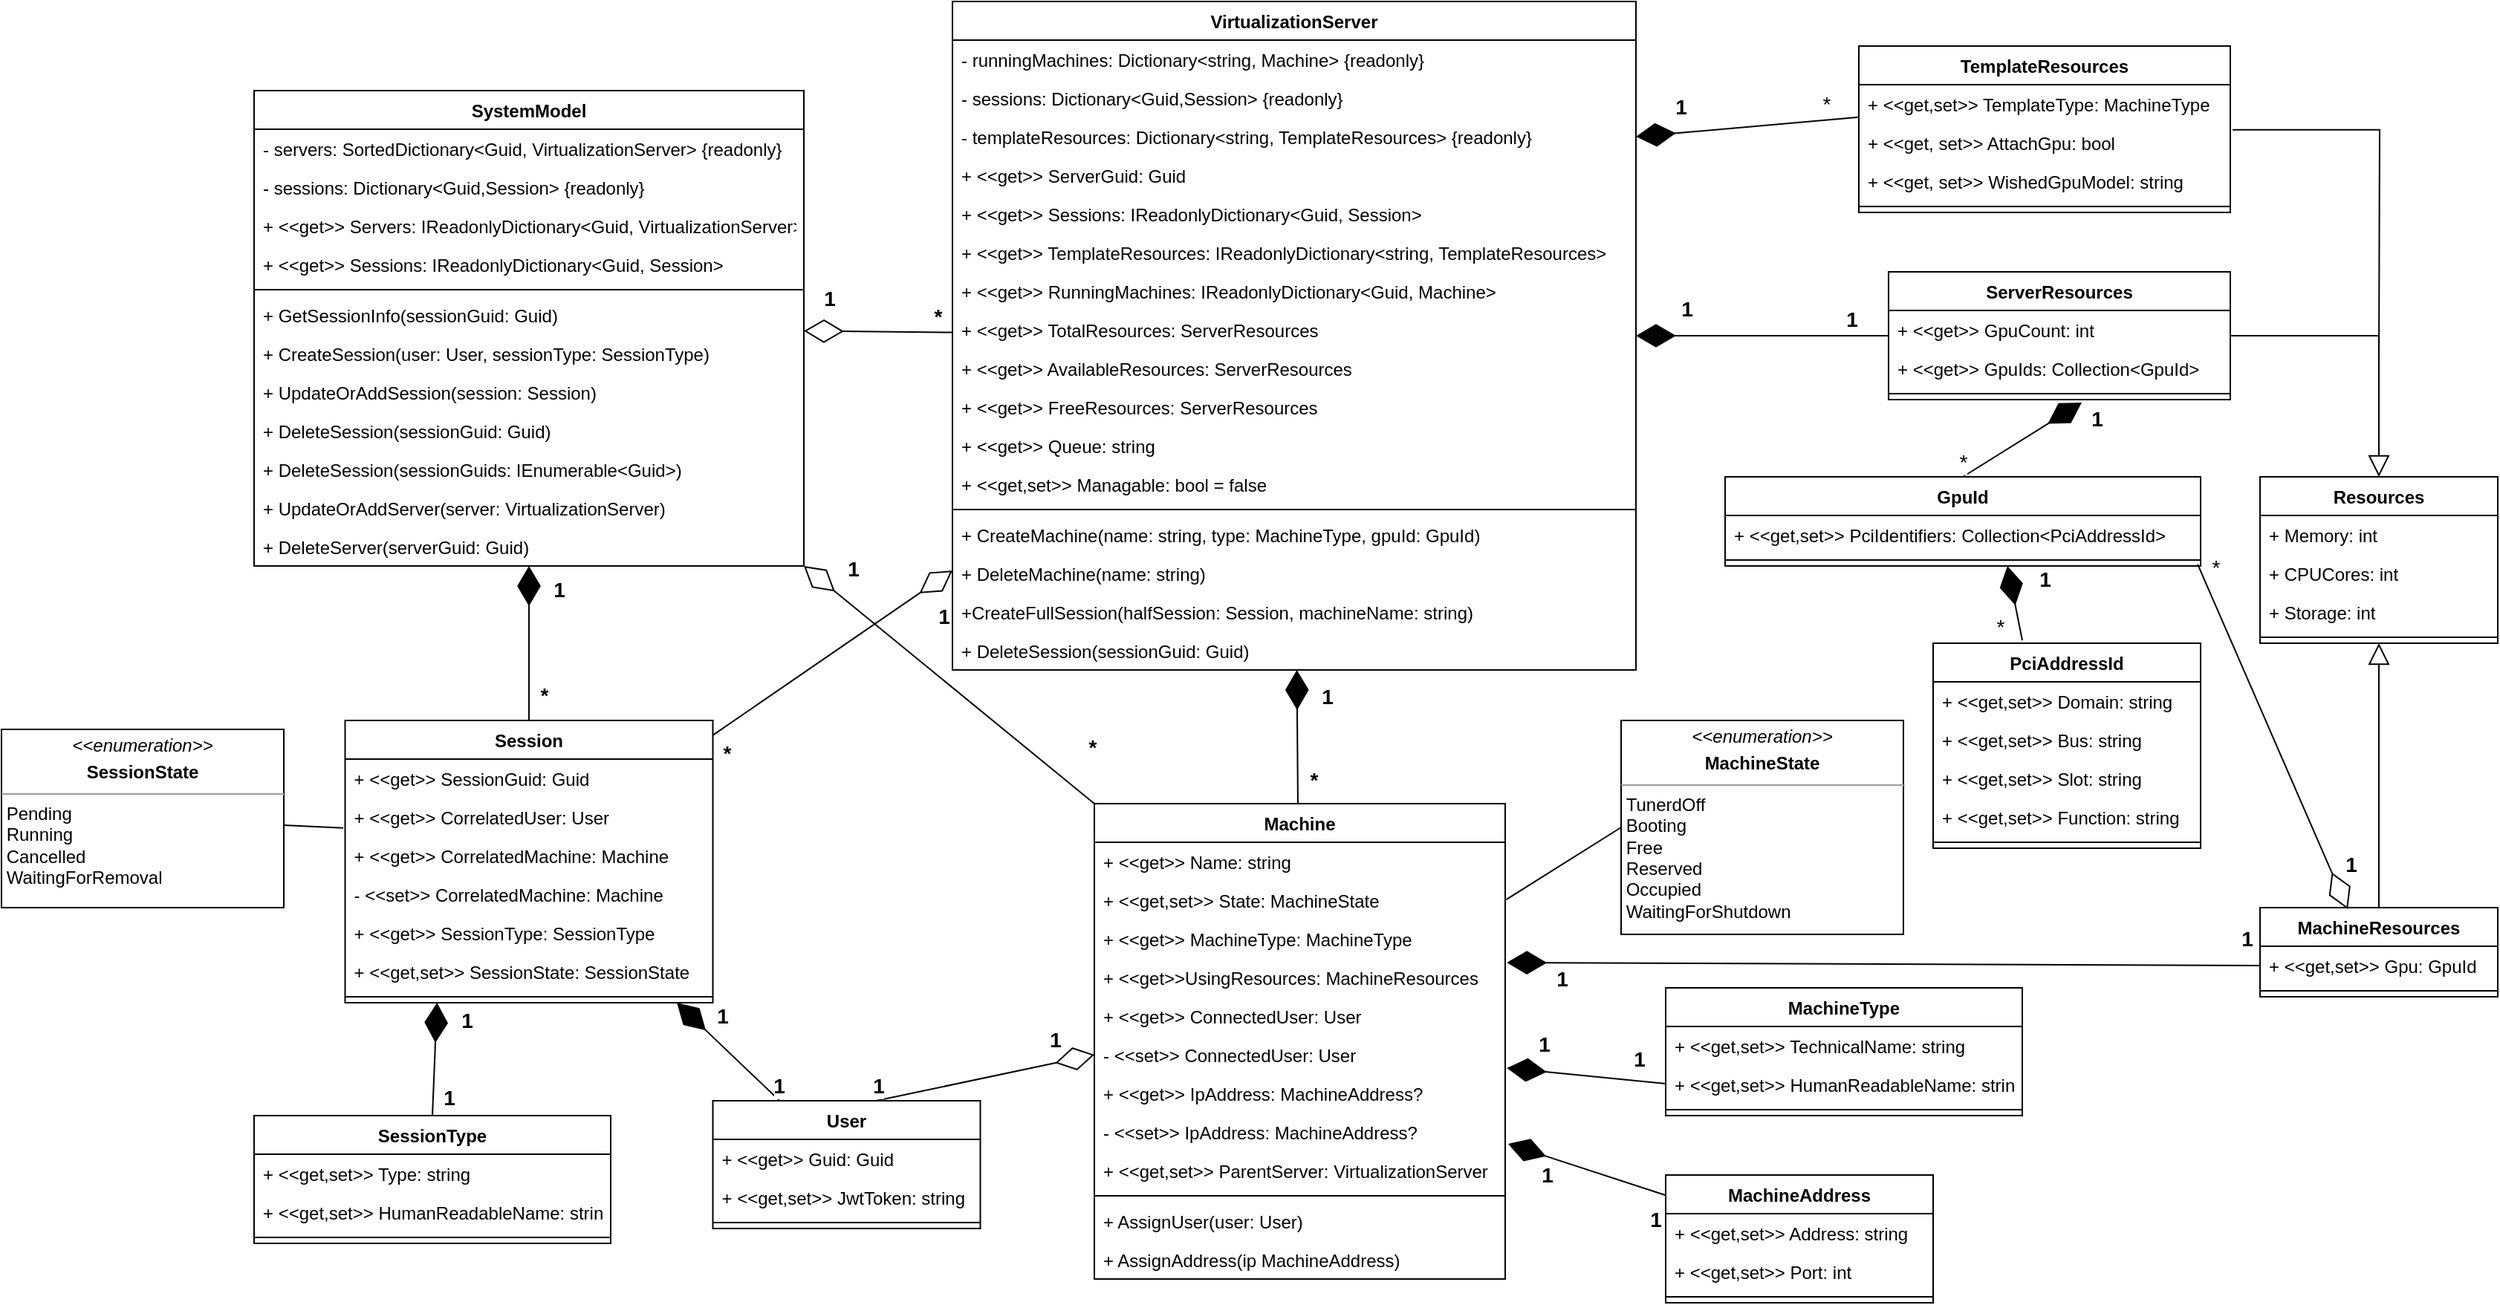 <mxfile version="16.2.4" type="device"><diagram id="4JBFgfCoqgvz1YfgMMqw" name="Page-1"><mxGraphModel dx="2605" dy="2109" grid="1" gridSize="10" guides="1" tooltips="1" connect="1" arrows="1" fold="1" page="1" pageScale="1" pageWidth="827" pageHeight="1169" math="0" shadow="0"><root><mxCell id="0"/><mxCell id="1" parent="0"/><mxCell id="JuguMFhIHX7ruY9nA9jC-1" value="SystemModel" style="swimlane;fontStyle=1;align=center;verticalAlign=top;childLayout=stackLayout;horizontal=1;startSize=26;horizontalStack=0;resizeParent=1;resizeParentMax=0;resizeLast=0;collapsible=1;marginBottom=0;" parent="1" vertex="1"><mxGeometry x="-140" y="-160" width="370" height="320" as="geometry"><mxRectangle x="-70" y="-100" width="110" height="26" as="alternateBounds"/></mxGeometry></mxCell><mxCell id="JuguMFhIHX7ruY9nA9jC-2" value="- servers: SortedDictionary&lt;Guid, VirtualizationServer&gt; {readonly}" style="text;strokeColor=none;fillColor=none;align=left;verticalAlign=top;spacingLeft=4;spacingRight=4;overflow=hidden;rotatable=0;points=[[0,0.5],[1,0.5]];portConstraint=eastwest;" parent="JuguMFhIHX7ruY9nA9jC-1" vertex="1"><mxGeometry y="26" width="370" height="26" as="geometry"/></mxCell><mxCell id="JuguMFhIHX7ruY9nA9jC-40" value="- sessions: Dictionary&lt;Guid,Session&gt; {readonly}" style="text;strokeColor=none;fillColor=none;align=left;verticalAlign=top;spacingLeft=4;spacingRight=4;overflow=hidden;rotatable=0;points=[[0,0.5],[1,0.5]];portConstraint=eastwest;" parent="JuguMFhIHX7ruY9nA9jC-1" vertex="1"><mxGeometry y="52" width="370" height="26" as="geometry"/></mxCell><mxCell id="JuguMFhIHX7ruY9nA9jC-42" value="+ &lt;&lt;get&gt;&gt; Servers: IReadonlyDictionary&lt;Guid, VirtualizationServer&gt;" style="text;strokeColor=none;fillColor=none;align=left;verticalAlign=top;spacingLeft=4;spacingRight=4;overflow=hidden;rotatable=0;points=[[0,0.5],[1,0.5]];portConstraint=eastwest;" parent="JuguMFhIHX7ruY9nA9jC-1" vertex="1"><mxGeometry y="78" width="370" height="26" as="geometry"/></mxCell><mxCell id="-ozvgsy3AYqkIUQlzutz-2" value="+ &lt;&lt;get&gt;&gt; Sessions: IReadonlyDictionary&lt;Guid, Session&gt;" style="text;strokeColor=none;fillColor=none;align=left;verticalAlign=top;spacingLeft=4;spacingRight=4;overflow=hidden;rotatable=0;points=[[0,0.5],[1,0.5]];portConstraint=eastwest;" vertex="1" parent="JuguMFhIHX7ruY9nA9jC-1"><mxGeometry y="104" width="370" height="26" as="geometry"/></mxCell><mxCell id="JuguMFhIHX7ruY9nA9jC-3" value="" style="line;strokeWidth=1;fillColor=none;align=left;verticalAlign=middle;spacingTop=-1;spacingLeft=3;spacingRight=3;rotatable=0;labelPosition=right;points=[];portConstraint=eastwest;" parent="JuguMFhIHX7ruY9nA9jC-1" vertex="1"><mxGeometry y="130" width="370" height="8" as="geometry"/></mxCell><mxCell id="-ozvgsy3AYqkIUQlzutz-3" value="+ GetSessionInfo(sessionGuid: Guid)" style="text;strokeColor=none;fillColor=none;align=left;verticalAlign=top;spacingLeft=4;spacingRight=4;overflow=hidden;rotatable=0;points=[[0,0.5],[1,0.5]];portConstraint=eastwest;" vertex="1" parent="JuguMFhIHX7ruY9nA9jC-1"><mxGeometry y="138" width="370" height="26" as="geometry"/></mxCell><mxCell id="JuguMFhIHX7ruY9nA9jC-4" value="+ CreateSession(user: User, sessionType: SessionType)" style="text;strokeColor=none;fillColor=none;align=left;verticalAlign=top;spacingLeft=4;spacingRight=4;overflow=hidden;rotatable=0;points=[[0,0.5],[1,0.5]];portConstraint=eastwest;" parent="JuguMFhIHX7ruY9nA9jC-1" vertex="1"><mxGeometry y="164" width="370" height="26" as="geometry"/></mxCell><mxCell id="-ozvgsy3AYqkIUQlzutz-5" value="+ UpdateOrAddSession(session: Session)" style="text;strokeColor=none;fillColor=none;align=left;verticalAlign=top;spacingLeft=4;spacingRight=4;overflow=hidden;rotatable=0;points=[[0,0.5],[1,0.5]];portConstraint=eastwest;" vertex="1" parent="JuguMFhIHX7ruY9nA9jC-1"><mxGeometry y="190" width="370" height="26" as="geometry"/></mxCell><mxCell id="JuguMFhIHX7ruY9nA9jC-73" value="+ DeleteSession(sessionGuid: Guid)" style="text;strokeColor=none;fillColor=none;align=left;verticalAlign=top;spacingLeft=4;spacingRight=4;overflow=hidden;rotatable=0;points=[[0,0.5],[1,0.5]];portConstraint=eastwest;" parent="JuguMFhIHX7ruY9nA9jC-1" vertex="1"><mxGeometry y="216" width="370" height="26" as="geometry"/></mxCell><mxCell id="-ozvgsy3AYqkIUQlzutz-6" value="+ DeleteSession(sessionGuids: IEnumerable&lt;Guid&gt;)" style="text;strokeColor=none;fillColor=none;align=left;verticalAlign=top;spacingLeft=4;spacingRight=4;overflow=hidden;rotatable=0;points=[[0,0.5],[1,0.5]];portConstraint=eastwest;" vertex="1" parent="JuguMFhIHX7ruY9nA9jC-1"><mxGeometry y="242" width="370" height="26" as="geometry"/></mxCell><mxCell id="-ozvgsy3AYqkIUQlzutz-7" value="+ UpdateOrAddServer(server: VirtualizationServer)" style="text;strokeColor=none;fillColor=none;align=left;verticalAlign=top;spacingLeft=4;spacingRight=4;overflow=hidden;rotatable=0;points=[[0,0.5],[1,0.5]];portConstraint=eastwest;" vertex="1" parent="JuguMFhIHX7ruY9nA9jC-1"><mxGeometry y="268" width="370" height="26" as="geometry"/></mxCell><mxCell id="-ozvgsy3AYqkIUQlzutz-8" value="+ DeleteServer(serverGuid: Guid)" style="text;strokeColor=none;fillColor=none;align=left;verticalAlign=top;spacingLeft=4;spacingRight=4;overflow=hidden;rotatable=0;points=[[0,0.5],[1,0.5]];portConstraint=eastwest;" vertex="1" parent="JuguMFhIHX7ruY9nA9jC-1"><mxGeometry y="294" width="370" height="26" as="geometry"/></mxCell><mxCell id="JuguMFhIHX7ruY9nA9jC-5" value="VirtualizationServer" style="swimlane;fontStyle=1;align=center;verticalAlign=top;childLayout=stackLayout;horizontal=1;startSize=26;horizontalStack=0;resizeParent=1;resizeParentMax=0;resizeLast=0;collapsible=1;marginBottom=0;" parent="1" vertex="1"><mxGeometry x="330" y="-220" width="460" height="450" as="geometry"/></mxCell><mxCell id="-ozvgsy3AYqkIUQlzutz-63" value="- runningMachines: Dictionary&lt;string, Machine&gt; {readonly}" style="text;strokeColor=none;fillColor=none;align=left;verticalAlign=top;spacingLeft=4;spacingRight=4;overflow=hidden;rotatable=0;points=[[0,0.5],[1,0.5]];portConstraint=eastwest;" vertex="1" parent="JuguMFhIHX7ruY9nA9jC-5"><mxGeometry y="26" width="460" height="26" as="geometry"/></mxCell><mxCell id="-ozvgsy3AYqkIUQlzutz-64" value="- sessions: Dictionary&lt;Guid,Session&gt; {readonly}" style="text;strokeColor=none;fillColor=none;align=left;verticalAlign=top;spacingLeft=4;spacingRight=4;overflow=hidden;rotatable=0;points=[[0,0.5],[1,0.5]];portConstraint=eastwest;" vertex="1" parent="JuguMFhIHX7ruY9nA9jC-5"><mxGeometry y="52" width="460" height="26" as="geometry"/></mxCell><mxCell id="-ozvgsy3AYqkIUQlzutz-65" value="- templateResources: Dictionary&lt;string, TemplateResources&gt; {readonly}" style="text;strokeColor=none;fillColor=none;align=left;verticalAlign=top;spacingLeft=4;spacingRight=4;overflow=hidden;rotatable=0;points=[[0,0.5],[1,0.5]];portConstraint=eastwest;" vertex="1" parent="JuguMFhIHX7ruY9nA9jC-5"><mxGeometry y="78" width="460" height="26" as="geometry"/></mxCell><mxCell id="JuguMFhIHX7ruY9nA9jC-6" value="+ &lt;&lt;get&gt;&gt; ServerGuid: Guid" style="text;strokeColor=none;fillColor=none;align=left;verticalAlign=top;spacingLeft=4;spacingRight=4;overflow=hidden;rotatable=0;points=[[0,0.5],[1,0.5]];portConstraint=eastwest;" parent="JuguMFhIHX7ruY9nA9jC-5" vertex="1"><mxGeometry y="104" width="460" height="26" as="geometry"/></mxCell><mxCell id="-ozvgsy3AYqkIUQlzutz-78" value="+ &lt;&lt;get&gt;&gt; Sessions: IReadonlyDictionary&lt;Guid, Session&gt;" style="text;strokeColor=none;fillColor=none;align=left;verticalAlign=top;spacingLeft=4;spacingRight=4;overflow=hidden;rotatable=0;points=[[0,0.5],[1,0.5]];portConstraint=eastwest;" vertex="1" parent="JuguMFhIHX7ruY9nA9jC-5"><mxGeometry y="130" width="460" height="26" as="geometry"/></mxCell><mxCell id="-ozvgsy3AYqkIUQlzutz-74" value="+ &lt;&lt;get&gt;&gt; TemplateResources: IReadonlyDictionary&lt;string, TemplateResources&gt;" style="text;strokeColor=none;fillColor=none;align=left;verticalAlign=top;spacingLeft=4;spacingRight=4;overflow=hidden;rotatable=0;points=[[0,0.5],[1,0.5]];portConstraint=eastwest;" vertex="1" parent="JuguMFhIHX7ruY9nA9jC-5"><mxGeometry y="156" width="460" height="26" as="geometry"/></mxCell><mxCell id="-ozvgsy3AYqkIUQlzutz-77" value="+ &lt;&lt;get&gt;&gt; RunningMachines: IReadonlyDictionary&lt;Guid, Machine&gt;" style="text;strokeColor=none;fillColor=none;align=left;verticalAlign=top;spacingLeft=4;spacingRight=4;overflow=hidden;rotatable=0;points=[[0,0.5],[1,0.5]];portConstraint=eastwest;" vertex="1" parent="JuguMFhIHX7ruY9nA9jC-5"><mxGeometry y="182" width="460" height="26" as="geometry"/></mxCell><mxCell id="-ozvgsy3AYqkIUQlzutz-76" value="+ &lt;&lt;get&gt;&gt; TotalResources: ServerResources" style="text;strokeColor=none;fillColor=none;align=left;verticalAlign=top;spacingLeft=4;spacingRight=4;overflow=hidden;rotatable=0;points=[[0,0.5],[1,0.5]];portConstraint=eastwest;" vertex="1" parent="JuguMFhIHX7ruY9nA9jC-5"><mxGeometry y="208" width="460" height="26" as="geometry"/></mxCell><mxCell id="-ozvgsy3AYqkIUQlzutz-75" value="+ &lt;&lt;get&gt;&gt; AvailableResources: ServerResources" style="text;strokeColor=none;fillColor=none;align=left;verticalAlign=top;spacingLeft=4;spacingRight=4;overflow=hidden;rotatable=0;points=[[0,0.5],[1,0.5]];portConstraint=eastwest;" vertex="1" parent="JuguMFhIHX7ruY9nA9jC-5"><mxGeometry y="234" width="460" height="26" as="geometry"/></mxCell><mxCell id="JuguMFhIHX7ruY9nA9jC-76" value="+ &lt;&lt;get&gt;&gt; FreeResources: ServerResources" style="text;strokeColor=none;fillColor=none;align=left;verticalAlign=top;spacingLeft=4;spacingRight=4;overflow=hidden;rotatable=0;points=[[0,0.5],[1,0.5]];portConstraint=eastwest;" parent="JuguMFhIHX7ruY9nA9jC-5" vertex="1"><mxGeometry y="260" width="460" height="26" as="geometry"/></mxCell><mxCell id="JuguMFhIHX7ruY9nA9jC-77" value="+ &lt;&lt;get&gt;&gt; Queue: string" style="text;strokeColor=none;fillColor=none;align=left;verticalAlign=top;spacingLeft=4;spacingRight=4;overflow=hidden;rotatable=0;points=[[0,0.5],[1,0.5]];portConstraint=eastwest;" parent="JuguMFhIHX7ruY9nA9jC-5" vertex="1"><mxGeometry y="286" width="460" height="26" as="geometry"/></mxCell><mxCell id="JuguMFhIHX7ruY9nA9jC-78" value="+ &lt;&lt;get,set&gt;&gt; Managable: bool = false" style="text;strokeColor=none;fillColor=none;align=left;verticalAlign=top;spacingLeft=4;spacingRight=4;overflow=hidden;rotatable=0;points=[[0,0.5],[1,0.5]];portConstraint=eastwest;" parent="JuguMFhIHX7ruY9nA9jC-5" vertex="1"><mxGeometry y="312" width="460" height="26" as="geometry"/></mxCell><mxCell id="JuguMFhIHX7ruY9nA9jC-7" value="" style="line;strokeWidth=1;fillColor=none;align=left;verticalAlign=middle;spacingTop=-1;spacingLeft=3;spacingRight=3;rotatable=0;labelPosition=right;points=[];portConstraint=eastwest;" parent="JuguMFhIHX7ruY9nA9jC-5" vertex="1"><mxGeometry y="338" width="460" height="8" as="geometry"/></mxCell><mxCell id="JuguMFhIHX7ruY9nA9jC-8" value="+ CreateMachine(name: string, type: MachineType, gpuId: GpuId)" style="text;strokeColor=none;fillColor=none;align=left;verticalAlign=top;spacingLeft=4;spacingRight=4;overflow=hidden;rotatable=0;points=[[0,0.5],[1,0.5]];portConstraint=eastwest;" parent="JuguMFhIHX7ruY9nA9jC-5" vertex="1"><mxGeometry y="346" width="460" height="26" as="geometry"/></mxCell><mxCell id="JuguMFhIHX7ruY9nA9jC-83" value="+ DeleteMachine(name: string)" style="text;strokeColor=none;fillColor=none;align=left;verticalAlign=top;spacingLeft=4;spacingRight=4;overflow=hidden;rotatable=0;points=[[0,0.5],[1,0.5]];portConstraint=eastwest;" parent="JuguMFhIHX7ruY9nA9jC-5" vertex="1"><mxGeometry y="372" width="460" height="26" as="geometry"/></mxCell><mxCell id="oPlBMCKzapTjfStvQwbW-2" value="+CreateFullSession(halfSession: Session, machineName: string)" style="text;strokeColor=none;fillColor=none;align=left;verticalAlign=top;spacingLeft=4;spacingRight=4;overflow=hidden;rotatable=0;points=[[0,0.5],[1,0.5]];portConstraint=eastwest;" parent="JuguMFhIHX7ruY9nA9jC-5" vertex="1"><mxGeometry y="398" width="460" height="26" as="geometry"/></mxCell><mxCell id="oPlBMCKzapTjfStvQwbW-1" value="+ DeleteSession(sessionGuid: Guid)" style="text;strokeColor=none;fillColor=none;align=left;verticalAlign=top;spacingLeft=4;spacingRight=4;overflow=hidden;rotatable=0;points=[[0,0.5],[1,0.5]];portConstraint=eastwest;" parent="JuguMFhIHX7ruY9nA9jC-5" vertex="1"><mxGeometry y="424" width="460" height="26" as="geometry"/></mxCell><mxCell id="JuguMFhIHX7ruY9nA9jC-9" value="Machine" style="swimlane;fontStyle=1;align=center;verticalAlign=top;childLayout=stackLayout;horizontal=1;startSize=26;horizontalStack=0;resizeParent=1;resizeParentMax=0;resizeLast=0;collapsible=1;marginBottom=0;" parent="1" vertex="1"><mxGeometry x="425.5" y="320" width="276.5" height="320" as="geometry"/></mxCell><mxCell id="JuguMFhIHX7ruY9nA9jC-74" value="+ &lt;&lt;get&gt;&gt; Name: string" style="text;strokeColor=none;fillColor=none;align=left;verticalAlign=top;spacingLeft=4;spacingRight=4;overflow=hidden;rotatable=0;points=[[0,0.5],[1,0.5]];portConstraint=eastwest;" parent="JuguMFhIHX7ruY9nA9jC-9" vertex="1"><mxGeometry y="26" width="276.5" height="26" as="geometry"/></mxCell><mxCell id="JuguMFhIHX7ruY9nA9jC-10" value="+ &lt;&lt;get,set&gt;&gt; State: MachineState" style="text;strokeColor=none;fillColor=none;align=left;verticalAlign=top;spacingLeft=4;spacingRight=4;overflow=hidden;rotatable=0;points=[[0,0.5],[1,0.5]];portConstraint=eastwest;" parent="JuguMFhIHX7ruY9nA9jC-9" vertex="1"><mxGeometry y="52" width="276.5" height="26" as="geometry"/></mxCell><mxCell id="JuguMFhIHX7ruY9nA9jC-47" value="+ &lt;&lt;get&gt;&gt; MachineType: MachineType" style="text;strokeColor=none;fillColor=none;align=left;verticalAlign=top;spacingLeft=4;spacingRight=4;overflow=hidden;rotatable=0;points=[[0,0.5],[1,0.5]];portConstraint=eastwest;" parent="JuguMFhIHX7ruY9nA9jC-9" vertex="1"><mxGeometry y="78" width="276.5" height="26" as="geometry"/></mxCell><mxCell id="JuguMFhIHX7ruY9nA9jC-75" value="+ &lt;&lt;get&gt;&gt;UsingResources: MachineResources" style="text;strokeColor=none;fillColor=none;align=left;verticalAlign=top;spacingLeft=4;spacingRight=4;overflow=hidden;rotatable=0;points=[[0,0.5],[1,0.5]];portConstraint=eastwest;" parent="JuguMFhIHX7ruY9nA9jC-9" vertex="1"><mxGeometry y="104" width="276.5" height="26" as="geometry"/></mxCell><mxCell id="JuguMFhIHX7ruY9nA9jC-85" value="+ &lt;&lt;get&gt;&gt; ConnectedUser: User" style="text;strokeColor=none;fillColor=none;align=left;verticalAlign=top;spacingLeft=4;spacingRight=4;overflow=hidden;rotatable=0;points=[[0,0.5],[1,0.5]];portConstraint=eastwest;" parent="JuguMFhIHX7ruY9nA9jC-9" vertex="1"><mxGeometry y="130" width="276.5" height="26" as="geometry"/></mxCell><mxCell id="-ozvgsy3AYqkIUQlzutz-33" value="- &lt;&lt;set&gt;&gt; ConnectedUser: User" style="text;strokeColor=none;fillColor=none;align=left;verticalAlign=top;spacingLeft=4;spacingRight=4;overflow=hidden;rotatable=0;points=[[0,0.5],[1,0.5]];portConstraint=eastwest;" vertex="1" parent="JuguMFhIHX7ruY9nA9jC-9"><mxGeometry y="156" width="276.5" height="26" as="geometry"/></mxCell><mxCell id="-ozvgsy3AYqkIUQlzutz-37" value="+ &lt;&lt;get&gt;&gt; IpAddress: MachineAddress?" style="text;strokeColor=none;fillColor=none;align=left;verticalAlign=top;spacingLeft=4;spacingRight=4;overflow=hidden;rotatable=0;points=[[0,0.5],[1,0.5]];portConstraint=eastwest;" vertex="1" parent="JuguMFhIHX7ruY9nA9jC-9"><mxGeometry y="182" width="276.5" height="26" as="geometry"/></mxCell><mxCell id="-ozvgsy3AYqkIUQlzutz-38" value="- &lt;&lt;set&gt;&gt; IpAddress: MachineAddress?" style="text;strokeColor=none;fillColor=none;align=left;verticalAlign=top;spacingLeft=4;spacingRight=4;overflow=hidden;rotatable=0;points=[[0,0.5],[1,0.5]];portConstraint=eastwest;" vertex="1" parent="JuguMFhIHX7ruY9nA9jC-9"><mxGeometry y="208" width="276.5" height="26" as="geometry"/></mxCell><mxCell id="JuguMFhIHX7ruY9nA9jC-79" value="+ &lt;&lt;get,set&gt;&gt; ParentServer: VirtualizationServer" style="text;strokeColor=none;fillColor=none;align=left;verticalAlign=top;spacingLeft=4;spacingRight=4;overflow=hidden;rotatable=0;points=[[0,0.5],[1,0.5]];portConstraint=eastwest;" parent="JuguMFhIHX7ruY9nA9jC-9" vertex="1"><mxGeometry y="234" width="276.5" height="26" as="geometry"/></mxCell><mxCell id="JuguMFhIHX7ruY9nA9jC-11" value="" style="line;strokeWidth=1;fillColor=none;align=left;verticalAlign=middle;spacingTop=-1;spacingLeft=3;spacingRight=3;rotatable=0;labelPosition=right;points=[];portConstraint=eastwest;" parent="JuguMFhIHX7ruY9nA9jC-9" vertex="1"><mxGeometry y="260" width="276.5" height="8" as="geometry"/></mxCell><mxCell id="-ozvgsy3AYqkIUQlzutz-40" value="+ AssignUser(user: User)" style="text;strokeColor=none;fillColor=none;align=left;verticalAlign=top;spacingLeft=4;spacingRight=4;overflow=hidden;rotatable=0;points=[[0,0.5],[1,0.5]];portConstraint=eastwest;" vertex="1" parent="JuguMFhIHX7ruY9nA9jC-9"><mxGeometry y="268" width="276.5" height="26" as="geometry"/></mxCell><mxCell id="-ozvgsy3AYqkIUQlzutz-41" value="+ AssignAddress(ip MachineAddress)" style="text;strokeColor=none;fillColor=none;align=left;verticalAlign=top;spacingLeft=4;spacingRight=4;overflow=hidden;rotatable=0;points=[[0,0.5],[1,0.5]];portConstraint=eastwest;" vertex="1" parent="JuguMFhIHX7ruY9nA9jC-9"><mxGeometry y="294" width="276.5" height="26" as="geometry"/></mxCell><mxCell id="JuguMFhIHX7ruY9nA9jC-13" value="Session" style="swimlane;fontStyle=1;align=center;verticalAlign=top;childLayout=stackLayout;horizontal=1;startSize=26;horizontalStack=0;resizeParent=1;resizeParentMax=0;resizeLast=0;collapsible=1;marginBottom=0;" parent="1" vertex="1"><mxGeometry x="-78.75" y="264" width="247.5" height="190" as="geometry"/></mxCell><mxCell id="JuguMFhIHX7ruY9nA9jC-43" value="+ &lt;&lt;get&gt;&gt; SessionGuid: Guid" style="text;strokeColor=none;fillColor=none;align=left;verticalAlign=top;spacingLeft=4;spacingRight=4;overflow=hidden;rotatable=0;points=[[0,0.5],[1,0.5]];portConstraint=eastwest;" parent="JuguMFhIHX7ruY9nA9jC-13" vertex="1"><mxGeometry y="26" width="247.5" height="26" as="geometry"/></mxCell><mxCell id="JuguMFhIHX7ruY9nA9jC-14" value="+ &lt;&lt;get&gt;&gt; CorrelatedUser: User" style="text;strokeColor=none;fillColor=none;align=left;verticalAlign=top;spacingLeft=4;spacingRight=4;overflow=hidden;rotatable=0;points=[[0,0.5],[1,0.5]];portConstraint=eastwest;" parent="JuguMFhIHX7ruY9nA9jC-13" vertex="1"><mxGeometry y="52" width="247.5" height="26" as="geometry"/></mxCell><mxCell id="JuguMFhIHX7ruY9nA9jC-41" value="+ &lt;&lt;get&gt;&gt; CorrelatedMachine: Machine" style="text;strokeColor=none;fillColor=none;align=left;verticalAlign=top;spacingLeft=4;spacingRight=4;overflow=hidden;rotatable=0;points=[[0,0.5],[1,0.5]];portConstraint=eastwest;" parent="JuguMFhIHX7ruY9nA9jC-13" vertex="1"><mxGeometry y="78" width="247.5" height="26" as="geometry"/></mxCell><mxCell id="-ozvgsy3AYqkIUQlzutz-14" value="- &lt;&lt;set&gt;&gt; CorrelatedMachine: Machine" style="text;strokeColor=none;fillColor=none;align=left;verticalAlign=top;spacingLeft=4;spacingRight=4;overflow=hidden;rotatable=0;points=[[0,0.5],[1,0.5]];portConstraint=eastwest;" vertex="1" parent="JuguMFhIHX7ruY9nA9jC-13"><mxGeometry y="104" width="247.5" height="26" as="geometry"/></mxCell><mxCell id="-ozvgsy3AYqkIUQlzutz-15" value="+ &lt;&lt;get&gt;&gt; SessionType: SessionType" style="text;strokeColor=none;fillColor=none;align=left;verticalAlign=top;spacingLeft=4;spacingRight=4;overflow=hidden;rotatable=0;points=[[0,0.5],[1,0.5]];portConstraint=eastwest;" vertex="1" parent="JuguMFhIHX7ruY9nA9jC-13"><mxGeometry y="130" width="247.5" height="26" as="geometry"/></mxCell><mxCell id="-ozvgsy3AYqkIUQlzutz-16" value="+ &lt;&lt;get,set&gt;&gt; SessionState: SessionState" style="text;strokeColor=none;fillColor=none;align=left;verticalAlign=top;spacingLeft=4;spacingRight=4;overflow=hidden;rotatable=0;points=[[0,0.5],[1,0.5]];portConstraint=eastwest;" vertex="1" parent="JuguMFhIHX7ruY9nA9jC-13"><mxGeometry y="156" width="247.5" height="26" as="geometry"/></mxCell><mxCell id="JuguMFhIHX7ruY9nA9jC-15" value="" style="line;strokeWidth=1;fillColor=none;align=left;verticalAlign=middle;spacingTop=-1;spacingLeft=3;spacingRight=3;rotatable=0;labelPosition=right;points=[];portConstraint=eastwest;" parent="JuguMFhIHX7ruY9nA9jC-13" vertex="1"><mxGeometry y="182" width="247.5" height="8" as="geometry"/></mxCell><mxCell id="JuguMFhIHX7ruY9nA9jC-17" value="" style="endArrow=diamondThin;endFill=0;endSize=24;html=1;rounded=0;" parent="1" source="JuguMFhIHX7ruY9nA9jC-5" target="JuguMFhIHX7ruY9nA9jC-1" edge="1"><mxGeometry width="160" relative="1" as="geometry"><mxPoint y="170" as="sourcePoint"/><mxPoint x="160" y="170" as="targetPoint"/></mxGeometry></mxCell><mxCell id="JuguMFhIHX7ruY9nA9jC-18" value="&lt;font style=&quot;font-size: 14px&quot;&gt;&lt;b&gt;1&lt;/b&gt;&lt;/font&gt;" style="edgeLabel;html=1;align=center;verticalAlign=middle;resizable=0;points=[];" parent="JuguMFhIHX7ruY9nA9jC-17" vertex="1" connectable="0"><mxGeometry x="0.67" y="-3" relative="1" as="geometry"><mxPoint y="-19" as="offset"/></mxGeometry></mxCell><mxCell id="JuguMFhIHX7ruY9nA9jC-19" value="&lt;b&gt;&lt;font style=&quot;font-size: 14px&quot;&gt;*&lt;/font&gt;&lt;/b&gt;" style="edgeLabel;html=1;align=center;verticalAlign=middle;resizable=0;points=[];" parent="JuguMFhIHX7ruY9nA9jC-17" vertex="1" connectable="0"><mxGeometry x="-0.684" y="1" relative="1" as="geometry"><mxPoint x="6" y="-12" as="offset"/></mxGeometry></mxCell><mxCell id="JuguMFhIHX7ruY9nA9jC-20" value="" style="endArrow=diamondThin;endFill=1;endSize=24;html=1;rounded=0;fontSize=14;" parent="1" source="JuguMFhIHX7ruY9nA9jC-9" target="JuguMFhIHX7ruY9nA9jC-5" edge="1"><mxGeometry width="160" relative="1" as="geometry"><mxPoint x="280" y="280" as="sourcePoint"/><mxPoint x="440" y="280" as="targetPoint"/></mxGeometry></mxCell><mxCell id="JuguMFhIHX7ruY9nA9jC-38" value="&lt;b&gt;1&lt;/b&gt;" style="edgeLabel;html=1;align=center;verticalAlign=middle;resizable=0;points=[];fontSize=14;" parent="JuguMFhIHX7ruY9nA9jC-20" vertex="1" connectable="0"><mxGeometry x="0.568" y="-2" relative="1" as="geometry"><mxPoint x="18" y="-2" as="offset"/></mxGeometry></mxCell><mxCell id="JuguMFhIHX7ruY9nA9jC-39" value="&lt;b&gt;*&lt;/b&gt;" style="edgeLabel;html=1;align=center;verticalAlign=middle;resizable=0;points=[];fontSize=14;" parent="JuguMFhIHX7ruY9nA9jC-20" vertex="1" connectable="0"><mxGeometry x="-0.637" y="2" relative="1" as="geometry"><mxPoint x="12" as="offset"/></mxGeometry></mxCell><mxCell id="JuguMFhIHX7ruY9nA9jC-25" value="" style="endArrow=diamondThin;endFill=1;endSize=24;html=1;rounded=0;fontSize=14;" parent="1" source="JuguMFhIHX7ruY9nA9jC-13" target="JuguMFhIHX7ruY9nA9jC-1" edge="1"><mxGeometry width="160" relative="1" as="geometry"><mxPoint x="270" y="214" as="sourcePoint"/><mxPoint x="270" y="140" as="targetPoint"/></mxGeometry></mxCell><mxCell id="JuguMFhIHX7ruY9nA9jC-26" value="&lt;b&gt;1&lt;/b&gt;" style="edgeLabel;html=1;align=center;verticalAlign=middle;resizable=0;points=[];fontSize=14;" parent="JuguMFhIHX7ruY9nA9jC-25" vertex="1" connectable="0"><mxGeometry x="0.691" y="-2" relative="1" as="geometry"><mxPoint x="18" as="offset"/></mxGeometry></mxCell><mxCell id="JuguMFhIHX7ruY9nA9jC-27" value="&lt;b&gt;*&lt;/b&gt;" style="edgeLabel;html=1;align=center;verticalAlign=middle;resizable=0;points=[];fontSize=14;" parent="JuguMFhIHX7ruY9nA9jC-25" vertex="1" connectable="0"><mxGeometry x="-0.668" y="1" relative="1" as="geometry"><mxPoint x="11" as="offset"/></mxGeometry></mxCell><mxCell id="JuguMFhIHX7ruY9nA9jC-29" value="User" style="swimlane;fontStyle=1;align=center;verticalAlign=top;childLayout=stackLayout;horizontal=1;startSize=26;horizontalStack=0;resizeParent=1;resizeParentMax=0;resizeLast=0;collapsible=1;marginBottom=0;fontSize=12;" parent="1" vertex="1"><mxGeometry x="168.75" y="520" width="180" height="86" as="geometry"/></mxCell><mxCell id="JuguMFhIHX7ruY9nA9jC-30" value="+ &lt;&lt;get&gt;&gt; Guid: Guid" style="text;strokeColor=none;fillColor=none;align=left;verticalAlign=top;spacingLeft=4;spacingRight=4;overflow=hidden;rotatable=0;points=[[0,0.5],[1,0.5]];portConstraint=eastwest;fontSize=12;" parent="JuguMFhIHX7ruY9nA9jC-29" vertex="1"><mxGeometry y="26" width="180" height="26" as="geometry"/></mxCell><mxCell id="JuguMFhIHX7ruY9nA9jC-46" value="+ &lt;&lt;get,set&gt;&gt; JwtToken: string" style="text;strokeColor=none;fillColor=none;align=left;verticalAlign=top;spacingLeft=4;spacingRight=4;overflow=hidden;rotatable=0;points=[[0,0.5],[1,0.5]];portConstraint=eastwest;fontSize=12;" parent="JuguMFhIHX7ruY9nA9jC-29" vertex="1"><mxGeometry y="52" width="180" height="26" as="geometry"/></mxCell><mxCell id="JuguMFhIHX7ruY9nA9jC-31" value="" style="line;strokeWidth=1;fillColor=none;align=left;verticalAlign=middle;spacingTop=-1;spacingLeft=3;spacingRight=3;rotatable=0;labelPosition=right;points=[];portConstraint=eastwest;fontSize=14;" parent="JuguMFhIHX7ruY9nA9jC-29" vertex="1"><mxGeometry y="78" width="180" height="8" as="geometry"/></mxCell><mxCell id="JuguMFhIHX7ruY9nA9jC-33" value="" style="endArrow=diamondThin;endFill=1;endSize=24;html=1;rounded=0;fontSize=14;" parent="1" source="JuguMFhIHX7ruY9nA9jC-29" target="JuguMFhIHX7ruY9nA9jC-13" edge="1"><mxGeometry width="160" relative="1" as="geometry"><mxPoint x="170" y="230" as="sourcePoint"/><mxPoint x="170" y="156" as="targetPoint"/></mxGeometry></mxCell><mxCell id="JuguMFhIHX7ruY9nA9jC-34" value="&lt;b&gt;1&lt;/b&gt;" style="edgeLabel;html=1;align=center;verticalAlign=middle;resizable=0;points=[];fontSize=14;" parent="JuguMFhIHX7ruY9nA9jC-33" vertex="1" connectable="0"><mxGeometry x="0.691" y="-2" relative="1" as="geometry"><mxPoint x="18" as="offset"/></mxGeometry></mxCell><mxCell id="JuguMFhIHX7ruY9nA9jC-35" value="&lt;b&gt;1&lt;/b&gt;" style="edgeLabel;html=1;align=center;verticalAlign=middle;resizable=0;points=[];fontSize=14;" parent="JuguMFhIHX7ruY9nA9jC-33" vertex="1" connectable="0"><mxGeometry x="-0.668" y="1" relative="1" as="geometry"><mxPoint x="11" as="offset"/></mxGeometry></mxCell><mxCell id="JuguMFhIHX7ruY9nA9jC-48" value="Resources" style="swimlane;fontStyle=1;align=center;verticalAlign=top;childLayout=stackLayout;horizontal=1;startSize=26;horizontalStack=0;resizeParent=1;resizeParentMax=0;resizeLast=0;collapsible=1;marginBottom=0;fontSize=12;" parent="1" vertex="1"><mxGeometry x="1210" y="100" width="160" height="112" as="geometry"/></mxCell><mxCell id="JuguMFhIHX7ruY9nA9jC-49" value="+ Memory: int" style="text;strokeColor=none;fillColor=none;align=left;verticalAlign=top;spacingLeft=4;spacingRight=4;overflow=hidden;rotatable=0;points=[[0,0.5],[1,0.5]];portConstraint=eastwest;fontSize=12;" parent="JuguMFhIHX7ruY9nA9jC-48" vertex="1"><mxGeometry y="26" width="160" height="26" as="geometry"/></mxCell><mxCell id="JuguMFhIHX7ruY9nA9jC-52" value="+ CPUCores: int" style="text;strokeColor=none;fillColor=none;align=left;verticalAlign=top;spacingLeft=4;spacingRight=4;overflow=hidden;rotatable=0;points=[[0,0.5],[1,0.5]];portConstraint=eastwest;fontSize=12;" parent="JuguMFhIHX7ruY9nA9jC-48" vertex="1"><mxGeometry y="52" width="160" height="26" as="geometry"/></mxCell><mxCell id="JuguMFhIHX7ruY9nA9jC-53" value="+ Storage: int" style="text;strokeColor=none;fillColor=none;align=left;verticalAlign=top;spacingLeft=4;spacingRight=4;overflow=hidden;rotatable=0;points=[[0,0.5],[1,0.5]];portConstraint=eastwest;fontSize=12;" parent="JuguMFhIHX7ruY9nA9jC-48" vertex="1"><mxGeometry y="78" width="160" height="26" as="geometry"/></mxCell><mxCell id="JuguMFhIHX7ruY9nA9jC-50" value="" style="line;strokeWidth=1;fillColor=none;align=left;verticalAlign=middle;spacingTop=-1;spacingLeft=3;spacingRight=3;rotatable=0;labelPosition=right;points=[];portConstraint=eastwest;fontSize=12;" parent="JuguMFhIHX7ruY9nA9jC-48" vertex="1"><mxGeometry y="104" width="160" height="8" as="geometry"/></mxCell><mxCell id="JuguMFhIHX7ruY9nA9jC-55" value="MachineResources" style="swimlane;fontStyle=1;align=center;verticalAlign=top;childLayout=stackLayout;horizontal=1;startSize=26;horizontalStack=0;resizeParent=1;resizeParentMax=0;resizeLast=0;collapsible=1;marginBottom=0;fontSize=12;" parent="1" vertex="1"><mxGeometry x="1210" y="390" width="160" height="60" as="geometry"/></mxCell><mxCell id="JuguMFhIHX7ruY9nA9jC-56" value="+ &lt;&lt;get,set&gt;&gt; Gpu: GpuId" style="text;strokeColor=none;fillColor=none;align=left;verticalAlign=top;spacingLeft=4;spacingRight=4;overflow=hidden;rotatable=0;points=[[0,0.5],[1,0.5]];portConstraint=eastwest;fontSize=12;" parent="JuguMFhIHX7ruY9nA9jC-55" vertex="1"><mxGeometry y="26" width="160" height="26" as="geometry"/></mxCell><mxCell id="JuguMFhIHX7ruY9nA9jC-57" value="" style="line;strokeWidth=1;fillColor=none;align=left;verticalAlign=middle;spacingTop=-1;spacingLeft=3;spacingRight=3;rotatable=0;labelPosition=right;points=[];portConstraint=eastwest;fontSize=12;" parent="JuguMFhIHX7ruY9nA9jC-55" vertex="1"><mxGeometry y="52" width="160" height="8" as="geometry"/></mxCell><mxCell id="JuguMFhIHX7ruY9nA9jC-59" value="ServerResources" style="swimlane;fontStyle=1;align=center;verticalAlign=top;childLayout=stackLayout;horizontal=1;startSize=26;horizontalStack=0;resizeParent=1;resizeParentMax=0;resizeLast=0;collapsible=1;marginBottom=0;fontSize=12;" parent="1" vertex="1"><mxGeometry x="960" y="-38" width="230" height="86" as="geometry"/></mxCell><mxCell id="JuguMFhIHX7ruY9nA9jC-60" value="+ &lt;&lt;get&gt;&gt; GpuCount: int" style="text;strokeColor=none;fillColor=none;align=left;verticalAlign=top;spacingLeft=4;spacingRight=4;overflow=hidden;rotatable=0;points=[[0,0.5],[1,0.5]];portConstraint=eastwest;fontSize=12;" parent="JuguMFhIHX7ruY9nA9jC-59" vertex="1"><mxGeometry y="26" width="230" height="26" as="geometry"/></mxCell><mxCell id="JuguMFhIHX7ruY9nA9jC-66" value="+ &lt;&lt;get&gt;&gt; GpuIds: Collection&lt;GpuId&gt;" style="text;strokeColor=none;fillColor=none;align=left;verticalAlign=top;spacingLeft=4;spacingRight=4;overflow=hidden;rotatable=0;points=[[0,0.5],[1,0.5]];portConstraint=eastwest;fontSize=12;" parent="JuguMFhIHX7ruY9nA9jC-59" vertex="1"><mxGeometry y="52" width="230" height="26" as="geometry"/></mxCell><mxCell id="JuguMFhIHX7ruY9nA9jC-61" value="" style="line;strokeWidth=1;fillColor=none;align=left;verticalAlign=middle;spacingTop=-1;spacingLeft=3;spacingRight=3;rotatable=0;labelPosition=right;points=[];portConstraint=eastwest;fontSize=12;" parent="JuguMFhIHX7ruY9nA9jC-59" vertex="1"><mxGeometry y="78" width="230" height="8" as="geometry"/></mxCell><mxCell id="JuguMFhIHX7ruY9nA9jC-63" value="" style="endArrow=block;endFill=0;endSize=12;html=1;rounded=0;fontSize=12;edgeStyle=orthogonalEdgeStyle;" parent="1" source="JuguMFhIHX7ruY9nA9jC-59" target="JuguMFhIHX7ruY9nA9jC-48" edge="1"><mxGeometry width="160" relative="1" as="geometry"><mxPoint x="440" y="200" as="sourcePoint"/><mxPoint x="600" y="200" as="targetPoint"/></mxGeometry></mxCell><mxCell id="JuguMFhIHX7ruY9nA9jC-64" value="" style="endArrow=block;endFill=0;endSize=12;html=1;rounded=0;fontSize=12;edgeStyle=orthogonalEdgeStyle;" parent="1" source="JuguMFhIHX7ruY9nA9jC-55" target="JuguMFhIHX7ruY9nA9jC-48" edge="1"><mxGeometry width="160" relative="1" as="geometry"><mxPoint x="730" y="137.32" as="sourcePoint"/><mxPoint x="820" y="164.68" as="targetPoint"/></mxGeometry></mxCell><mxCell id="JuguMFhIHX7ruY9nA9jC-67" value="" style="endArrow=diamondThin;endFill=1;endSize=24;html=1;rounded=0;fontSize=14;entryX=1.004;entryY=0.115;entryDx=0;entryDy=0;startArrow=none;exitX=0;exitY=0.5;exitDx=0;exitDy=0;entryPerimeter=0;" parent="1" source="JuguMFhIHX7ruY9nA9jC-56" target="JuguMFhIHX7ruY9nA9jC-75" edge="1"><mxGeometry width="160" relative="1" as="geometry"><mxPoint x="170" y="450" as="sourcePoint"/><mxPoint x="170" y="368" as="targetPoint"/></mxGeometry></mxCell><mxCell id="JuguMFhIHX7ruY9nA9jC-68" value="&lt;b&gt;1&lt;/b&gt;" style="edgeLabel;html=1;align=center;verticalAlign=middle;resizable=0;points=[];fontSize=14;" parent="JuguMFhIHX7ruY9nA9jC-67" vertex="1" connectable="0"><mxGeometry x="0.691" y="-2" relative="1" as="geometry"><mxPoint x="-42" y="12" as="offset"/></mxGeometry></mxCell><mxCell id="JuguMFhIHX7ruY9nA9jC-70" value="" style="endArrow=diamondThin;endFill=1;endSize=24;html=1;rounded=0;fontSize=14;" parent="1" source="JuguMFhIHX7ruY9nA9jC-59" target="JuguMFhIHX7ruY9nA9jC-5" edge="1"><mxGeometry width="160" relative="1" as="geometry"><mxPoint x="180" y="460" as="sourcePoint"/><mxPoint x="180" y="378" as="targetPoint"/></mxGeometry></mxCell><mxCell id="JuguMFhIHX7ruY9nA9jC-71" value="&lt;b&gt;1&lt;/b&gt;" style="edgeLabel;html=1;align=center;verticalAlign=middle;resizable=0;points=[];fontSize=14;" parent="JuguMFhIHX7ruY9nA9jC-70" vertex="1" connectable="0"><mxGeometry x="0.691" y="-2" relative="1" as="geometry"><mxPoint x="7" y="-16" as="offset"/></mxGeometry></mxCell><mxCell id="JuguMFhIHX7ruY9nA9jC-72" value="&lt;b&gt;1&lt;/b&gt;" style="edgeLabel;html=1;align=center;verticalAlign=middle;resizable=0;points=[];fontSize=14;" parent="JuguMFhIHX7ruY9nA9jC-70" vertex="1" connectable="0"><mxGeometry x="-0.668" y="1" relative="1" as="geometry"><mxPoint x="3" y="-12" as="offset"/></mxGeometry></mxCell><mxCell id="JuguMFhIHX7ruY9nA9jC-80" value="" style="endArrow=diamondThin;endFill=0;endSize=24;html=1;rounded=0;fontSize=14;" parent="1" source="JuguMFhIHX7ruY9nA9jC-13" target="JuguMFhIHX7ruY9nA9jC-5" edge="1"><mxGeometry width="160" relative="1" as="geometry"><mxPoint x="420" y="321.333" as="sourcePoint"/><mxPoint x="220" y="314.667" as="targetPoint"/></mxGeometry></mxCell><mxCell id="JuguMFhIHX7ruY9nA9jC-81" value="&lt;b&gt;1&lt;/b&gt;" style="edgeLabel;html=1;align=center;verticalAlign=middle;resizable=0;points=[];fontSize=14;" parent="JuguMFhIHX7ruY9nA9jC-80" vertex="1" connectable="0"><mxGeometry x="0.706" y="-1" relative="1" as="geometry"><mxPoint x="17" y="14" as="offset"/></mxGeometry></mxCell><mxCell id="JuguMFhIHX7ruY9nA9jC-82" value="&lt;b&gt;*&lt;/b&gt;" style="edgeLabel;html=1;align=center;verticalAlign=middle;resizable=0;points=[];fontSize=14;" parent="JuguMFhIHX7ruY9nA9jC-80" vertex="1" connectable="0"><mxGeometry x="-0.277" y="-2" relative="1" as="geometry"><mxPoint x="-50" y="50" as="offset"/></mxGeometry></mxCell><mxCell id="-ozvgsy3AYqkIUQlzutz-21" value="&lt;p style=&quot;margin: 0px ; margin-top: 4px ; text-align: center&quot;&gt;&lt;i&gt;&amp;lt;&amp;lt;enumeration&amp;gt;&amp;gt;&lt;/i&gt;&lt;/p&gt;&lt;p style=&quot;margin: 0px ; margin-top: 4px ; text-align: center&quot;&gt;&lt;b&gt;SessionState&lt;/b&gt;&lt;br&gt;&lt;b&gt;&lt;/b&gt;&lt;/p&gt;&lt;hr size=&quot;1&quot;&gt;&lt;div&gt;&amp;nbsp;Pending&lt;br&gt;&lt;/div&gt;&lt;div&gt;&amp;nbsp;Running&lt;/div&gt;&lt;div&gt;&amp;nbsp;Cancelled&lt;/div&gt;&lt;div&gt;&amp;nbsp;WaitingForRemoval&lt;br&gt;&lt;/div&gt;&lt;p style=&quot;margin: 0px ; margin-left: 4px&quot;&gt;&lt;br&gt;&lt;/p&gt;&lt;p style=&quot;margin: 0px ; margin-left: 4px&quot;&gt;&lt;br&gt;&lt;/p&gt;&lt;p style=&quot;margin: 0px ; margin-left: 4px&quot;&gt;&lt;br&gt;&lt;/p&gt;&lt;p style=&quot;margin: 0px ; margin-left: 4px&quot;&gt;&lt;br&gt;&lt;/p&gt;&lt;p style=&quot;margin: 0px ; margin-left: 4px&quot;&gt;&lt;br&gt;&lt;/p&gt;&lt;p style=&quot;margin: 0px ; margin-left: 4px&quot;&gt;&lt;br&gt;&lt;/p&gt;&lt;p style=&quot;margin: 0px ; margin-left: 4px&quot;&gt;&lt;br&gt;&lt;/p&gt;&lt;p style=&quot;margin: 0px ; margin-left: 4px&quot;&gt;&lt;br&gt;&lt;/p&gt;&lt;p style=&quot;margin: 0px ; margin-left: 4px&quot;&gt;&lt;br&gt;&lt;/p&gt;&lt;hr size=&quot;1&quot;&gt;" style="verticalAlign=top;align=left;overflow=fill;fontSize=12;fontFamily=Helvetica;html=1;fillColor=none;strokeColor=default;" vertex="1" parent="1"><mxGeometry x="-310" y="270" width="190" height="120" as="geometry"/></mxCell><mxCell id="-ozvgsy3AYqkIUQlzutz-22" value="" style="endArrow=none;html=1;rounded=0;entryX=-0.005;entryY=0.782;entryDx=0;entryDy=0;entryPerimeter=0;" edge="1" parent="1" source="-ozvgsy3AYqkIUQlzutz-21" target="JuguMFhIHX7ruY9nA9jC-14"><mxGeometry width="50" height="50" relative="1" as="geometry"><mxPoint x="50" y="430" as="sourcePoint"/><mxPoint x="30" y="440" as="targetPoint"/></mxGeometry></mxCell><mxCell id="-ozvgsy3AYqkIUQlzutz-23" value="SessionType" style="swimlane;fontStyle=1;align=center;verticalAlign=top;childLayout=stackLayout;horizontal=1;startSize=26;horizontalStack=0;resizeParent=1;resizeParentMax=0;resizeLast=0;collapsible=1;marginBottom=0;fontSize=12;" vertex="1" parent="1"><mxGeometry x="-140" y="530" width="240" height="86" as="geometry"/></mxCell><mxCell id="-ozvgsy3AYqkIUQlzutz-24" value="+ &lt;&lt;get,set&gt;&gt; Type: string" style="text;strokeColor=none;fillColor=none;align=left;verticalAlign=top;spacingLeft=4;spacingRight=4;overflow=hidden;rotatable=0;points=[[0,0.5],[1,0.5]];portConstraint=eastwest;fontSize=12;" vertex="1" parent="-ozvgsy3AYqkIUQlzutz-23"><mxGeometry y="26" width="240" height="26" as="geometry"/></mxCell><mxCell id="-ozvgsy3AYqkIUQlzutz-25" value="+ &lt;&lt;get,set&gt;&gt; HumanReadableName: string" style="text;strokeColor=none;fillColor=none;align=left;verticalAlign=top;spacingLeft=4;spacingRight=4;overflow=hidden;rotatable=0;points=[[0,0.5],[1,0.5]];portConstraint=eastwest;fontSize=12;" vertex="1" parent="-ozvgsy3AYqkIUQlzutz-23"><mxGeometry y="52" width="240" height="26" as="geometry"/></mxCell><mxCell id="-ozvgsy3AYqkIUQlzutz-26" value="" style="line;strokeWidth=1;fillColor=none;align=left;verticalAlign=middle;spacingTop=-1;spacingLeft=3;spacingRight=3;rotatable=0;labelPosition=right;points=[];portConstraint=eastwest;fontSize=14;" vertex="1" parent="-ozvgsy3AYqkIUQlzutz-23"><mxGeometry y="78" width="240" height="8" as="geometry"/></mxCell><mxCell id="-ozvgsy3AYqkIUQlzutz-27" value="" style="endArrow=diamondThin;endFill=1;endSize=24;html=1;rounded=0;fontSize=14;exitX=0.5;exitY=0;exitDx=0;exitDy=0;entryX=0.25;entryY=1;entryDx=0;entryDy=0;" edge="1" parent="1" source="-ozvgsy3AYqkIUQlzutz-23" target="JuguMFhIHX7ruY9nA9jC-13"><mxGeometry width="160" relative="1" as="geometry"><mxPoint x="144.271" y="523" as="sourcePoint"/><mxPoint y="440" as="targetPoint"/></mxGeometry></mxCell><mxCell id="-ozvgsy3AYqkIUQlzutz-28" value="&lt;b&gt;1&lt;/b&gt;" style="edgeLabel;html=1;align=center;verticalAlign=middle;resizable=0;points=[];fontSize=14;" vertex="1" connectable="0" parent="-ozvgsy3AYqkIUQlzutz-27"><mxGeometry x="0.691" y="-2" relative="1" as="geometry"><mxPoint x="18" as="offset"/></mxGeometry></mxCell><mxCell id="-ozvgsy3AYqkIUQlzutz-29" value="&lt;b&gt;1&lt;/b&gt;" style="edgeLabel;html=1;align=center;verticalAlign=middle;resizable=0;points=[];fontSize=14;" vertex="1" connectable="0" parent="-ozvgsy3AYqkIUQlzutz-27"><mxGeometry x="-0.668" y="1" relative="1" as="geometry"><mxPoint x="11" as="offset"/></mxGeometry></mxCell><mxCell id="-ozvgsy3AYqkIUQlzutz-30" value="" style="endArrow=diamondThin;endFill=0;endSize=24;html=1;rounded=0;fontSize=14;exitX=0.611;exitY=0;exitDx=0;exitDy=0;exitPerimeter=0;entryX=0;entryY=0.5;entryDx=0;entryDy=0;" edge="1" parent="1" source="JuguMFhIHX7ruY9nA9jC-29" target="-ozvgsy3AYqkIUQlzutz-33"><mxGeometry width="160" relative="1" as="geometry"><mxPoint x="506.5" y="490.004" as="sourcePoint"/><mxPoint x="250" y="495.236" as="targetPoint"/></mxGeometry></mxCell><mxCell id="-ozvgsy3AYqkIUQlzutz-31" value="&lt;b&gt;1&lt;/b&gt;" style="edgeLabel;html=1;align=center;verticalAlign=middle;resizable=0;points=[];fontSize=14;" vertex="1" connectable="0" parent="-ozvgsy3AYqkIUQlzutz-30"><mxGeometry x="0.706" y="-1" relative="1" as="geometry"><mxPoint x="-5" y="-16" as="offset"/></mxGeometry></mxCell><mxCell id="-ozvgsy3AYqkIUQlzutz-32" value="&lt;b&gt;1&lt;/b&gt;" style="edgeLabel;html=1;align=center;verticalAlign=middle;resizable=0;points=[];fontSize=14;" vertex="1" connectable="0" parent="-ozvgsy3AYqkIUQlzutz-30"><mxGeometry x="-0.277" y="-2" relative="1" as="geometry"><mxPoint x="-52" y="-1" as="offset"/></mxGeometry></mxCell><mxCell id="-ozvgsy3AYqkIUQlzutz-34" value="" style="endArrow=diamondThin;endFill=0;endSize=24;html=1;rounded=0;fontSize=14;exitX=0;exitY=0;exitDx=0;exitDy=0;entryX=1;entryY=1;entryDx=0;entryDy=0;" edge="1" parent="1" source="JuguMFhIHX7ruY9nA9jC-9" target="JuguMFhIHX7ruY9nA9jC-1"><mxGeometry width="160" relative="1" as="geometry"><mxPoint x="167.5" y="275.342" as="sourcePoint"/><mxPoint x="342.025" y="163" as="targetPoint"/></mxGeometry></mxCell><mxCell id="-ozvgsy3AYqkIUQlzutz-35" value="&lt;b&gt;1&lt;/b&gt;" style="edgeLabel;html=1;align=center;verticalAlign=middle;resizable=0;points=[];fontSize=14;" vertex="1" connectable="0" parent="-ozvgsy3AYqkIUQlzutz-34"><mxGeometry x="0.706" y="-1" relative="1" as="geometry"><mxPoint x="3" y="-21" as="offset"/></mxGeometry></mxCell><mxCell id="-ozvgsy3AYqkIUQlzutz-36" value="&lt;b&gt;*&lt;/b&gt;" style="edgeLabel;html=1;align=center;verticalAlign=middle;resizable=0;points=[];fontSize=14;" vertex="1" connectable="0" parent="-ozvgsy3AYqkIUQlzutz-34"><mxGeometry x="-0.277" y="-2" relative="1" as="geometry"><mxPoint x="68" y="21" as="offset"/></mxGeometry></mxCell><mxCell id="-ozvgsy3AYqkIUQlzutz-42" value="MachineAddress" style="swimlane;fontStyle=1;align=center;verticalAlign=top;childLayout=stackLayout;horizontal=1;startSize=26;horizontalStack=0;resizeParent=1;resizeParentMax=0;resizeLast=0;collapsible=1;marginBottom=0;fontSize=12;" vertex="1" parent="1"><mxGeometry x="810" y="570" width="180" height="86" as="geometry"/></mxCell><mxCell id="-ozvgsy3AYqkIUQlzutz-43" value="+ &lt;&lt;get,set&gt;&gt; Address: string" style="text;strokeColor=none;fillColor=none;align=left;verticalAlign=top;spacingLeft=4;spacingRight=4;overflow=hidden;rotatable=0;points=[[0,0.5],[1,0.5]];portConstraint=eastwest;fontSize=12;" vertex="1" parent="-ozvgsy3AYqkIUQlzutz-42"><mxGeometry y="26" width="180" height="26" as="geometry"/></mxCell><mxCell id="-ozvgsy3AYqkIUQlzutz-44" value="+ &lt;&lt;get,set&gt;&gt; Port: int" style="text;strokeColor=none;fillColor=none;align=left;verticalAlign=top;spacingLeft=4;spacingRight=4;overflow=hidden;rotatable=0;points=[[0,0.5],[1,0.5]];portConstraint=eastwest;fontSize=12;" vertex="1" parent="-ozvgsy3AYqkIUQlzutz-42"><mxGeometry y="52" width="180" height="26" as="geometry"/></mxCell><mxCell id="-ozvgsy3AYqkIUQlzutz-45" value="" style="line;strokeWidth=1;fillColor=none;align=left;verticalAlign=middle;spacingTop=-1;spacingLeft=3;spacingRight=3;rotatable=0;labelPosition=right;points=[];portConstraint=eastwest;fontSize=14;" vertex="1" parent="-ozvgsy3AYqkIUQlzutz-42"><mxGeometry y="78" width="180" height="8" as="geometry"/></mxCell><mxCell id="-ozvgsy3AYqkIUQlzutz-46" value="" style="endArrow=diamondThin;endFill=1;endSize=24;html=1;rounded=0;fontSize=14;entryX=1.007;entryY=0.808;entryDx=0;entryDy=0;entryPerimeter=0;" edge="1" parent="1" source="-ozvgsy3AYqkIUQlzutz-42" target="-ozvgsy3AYqkIUQlzutz-38"><mxGeometry width="160" relative="1" as="geometry"><mxPoint x="789.19" y="114" as="sourcePoint"/><mxPoint x="670" y="420" as="targetPoint"/></mxGeometry></mxCell><mxCell id="-ozvgsy3AYqkIUQlzutz-47" value="&lt;b&gt;1&lt;/b&gt;" style="edgeLabel;html=1;align=center;verticalAlign=middle;resizable=0;points=[];fontSize=14;" vertex="1" connectable="0" parent="-ozvgsy3AYqkIUQlzutz-46"><mxGeometry x="0.691" y="-2" relative="1" as="geometry"><mxPoint x="9" y="17" as="offset"/></mxGeometry></mxCell><mxCell id="-ozvgsy3AYqkIUQlzutz-48" value="&lt;b&gt;1&lt;/b&gt;" style="edgeLabel;html=1;align=center;verticalAlign=middle;resizable=0;points=[];fontSize=14;" vertex="1" connectable="0" parent="-ozvgsy3AYqkIUQlzutz-46"><mxGeometry x="-0.668" y="1" relative="1" as="geometry"><mxPoint x="11" y="21" as="offset"/></mxGeometry></mxCell><mxCell id="-ozvgsy3AYqkIUQlzutz-53" value="" style="endArrow=diamondThin;endFill=1;endSize=24;html=1;rounded=0;fontSize=14;exitX=0;exitY=0.75;exitDx=0;exitDy=0;entryX=1.004;entryY=-0.154;entryDx=0;entryDy=0;entryPerimeter=0;" edge="1" parent="1" source="-ozvgsy3AYqkIUQlzutz-49" target="-ozvgsy3AYqkIUQlzutz-37"><mxGeometry width="160" relative="1" as="geometry"><mxPoint x="820" y="260" as="sourcePoint"/><mxPoint x="680" y="298" as="targetPoint"/></mxGeometry></mxCell><mxCell id="-ozvgsy3AYqkIUQlzutz-54" value="&lt;b&gt;1&lt;/b&gt;" style="edgeLabel;html=1;align=center;verticalAlign=middle;resizable=0;points=[];fontSize=14;" vertex="1" connectable="0" parent="-ozvgsy3AYqkIUQlzutz-53"><mxGeometry x="0.691" y="-2" relative="1" as="geometry"><mxPoint x="8" y="-16" as="offset"/></mxGeometry></mxCell><mxCell id="-ozvgsy3AYqkIUQlzutz-55" value="&lt;b&gt;1&lt;/b&gt;" style="edgeLabel;html=1;align=center;verticalAlign=middle;resizable=0;points=[];fontSize=14;" vertex="1" connectable="0" parent="-ozvgsy3AYqkIUQlzutz-53"><mxGeometry x="-0.668" y="1" relative="1" as="geometry"><mxPoint y="-16" as="offset"/></mxGeometry></mxCell><mxCell id="-ozvgsy3AYqkIUQlzutz-66" value="&lt;p style=&quot;margin: 0px ; margin-top: 4px ; text-align: center&quot;&gt;&lt;i&gt;&amp;lt;&amp;lt;enumeration&amp;gt;&amp;gt;&lt;/i&gt;&lt;/p&gt;&lt;p style=&quot;margin: 0px ; margin-top: 4px ; text-align: center&quot;&gt;&lt;b&gt;MachineState&lt;/b&gt;&lt;br&gt;&lt;b&gt;&lt;/b&gt;&lt;/p&gt;&lt;hr size=&quot;1&quot;&gt;&lt;div&gt;&amp;nbsp;TunerdOff&lt;br&gt;&lt;/div&gt;&lt;div&gt;&amp;nbsp;Booting&lt;/div&gt;&lt;div&gt;&amp;nbsp;Free&lt;/div&gt;&lt;div&gt;&amp;nbsp;Reserved&lt;/div&gt;&lt;div&gt;&amp;nbsp;Occupied&lt;/div&gt;&lt;div&gt;&amp;nbsp;WaitingForShutdown&lt;br&gt;&lt;/div&gt;&lt;p style=&quot;margin: 0px ; margin-left: 4px&quot;&gt;&lt;br&gt;&lt;/p&gt;&lt;p style=&quot;margin: 0px ; margin-left: 4px&quot;&gt;&lt;br&gt;&lt;/p&gt;&lt;p style=&quot;margin: 0px ; margin-left: 4px&quot;&gt;&lt;br&gt;&lt;/p&gt;&lt;p style=&quot;margin: 0px ; margin-left: 4px&quot;&gt;&lt;br&gt;&lt;/p&gt;&lt;p style=&quot;margin: 0px ; margin-left: 4px&quot;&gt;&lt;br&gt;&lt;/p&gt;&lt;p style=&quot;margin: 0px ; margin-left: 4px&quot;&gt;&lt;br&gt;&lt;/p&gt;&lt;p style=&quot;margin: 0px ; margin-left: 4px&quot;&gt;&lt;br&gt;&lt;/p&gt;&lt;p style=&quot;margin: 0px ; margin-left: 4px&quot;&gt;&lt;br&gt;&lt;/p&gt;&lt;p style=&quot;margin: 0px ; margin-left: 4px&quot;&gt;&lt;br&gt;&lt;/p&gt;&lt;hr size=&quot;1&quot;&gt;" style="verticalAlign=top;align=left;overflow=fill;fontSize=12;fontFamily=Helvetica;html=1;fillColor=none;strokeColor=default;" vertex="1" parent="1"><mxGeometry x="780" y="264" width="190" height="144" as="geometry"/></mxCell><mxCell id="-ozvgsy3AYqkIUQlzutz-67" value="" style="endArrow=none;html=1;rounded=0;exitX=0;exitY=0.5;exitDx=0;exitDy=0;entryX=1;entryY=0.5;entryDx=0;entryDy=0;" edge="1" parent="1" source="-ozvgsy3AYqkIUQlzutz-66" target="JuguMFhIHX7ruY9nA9jC-10"><mxGeometry width="50" height="50" relative="1" as="geometry"><mxPoint x="700" y="420" as="sourcePoint"/><mxPoint x="750" y="370" as="targetPoint"/></mxGeometry></mxCell><mxCell id="-ozvgsy3AYqkIUQlzutz-49" value="MachineType" style="swimlane;fontStyle=1;align=center;verticalAlign=top;childLayout=stackLayout;horizontal=1;startSize=26;horizontalStack=0;resizeParent=1;resizeParentMax=0;resizeLast=0;collapsible=1;marginBottom=0;fontSize=12;" vertex="1" parent="1"><mxGeometry x="810" y="444" width="240" height="86" as="geometry"/></mxCell><mxCell id="-ozvgsy3AYqkIUQlzutz-50" value="+ &lt;&lt;get,set&gt;&gt; TechnicalName: string" style="text;strokeColor=none;fillColor=none;align=left;verticalAlign=top;spacingLeft=4;spacingRight=4;overflow=hidden;rotatable=0;points=[[0,0.5],[1,0.5]];portConstraint=eastwest;fontSize=12;" vertex="1" parent="-ozvgsy3AYqkIUQlzutz-49"><mxGeometry y="26" width="240" height="26" as="geometry"/></mxCell><mxCell id="-ozvgsy3AYqkIUQlzutz-51" value="+ &lt;&lt;get,set&gt;&gt; HumanReadableName: string" style="text;strokeColor=none;fillColor=none;align=left;verticalAlign=top;spacingLeft=4;spacingRight=4;overflow=hidden;rotatable=0;points=[[0,0.5],[1,0.5]];portConstraint=eastwest;fontSize=12;" vertex="1" parent="-ozvgsy3AYqkIUQlzutz-49"><mxGeometry y="52" width="240" height="26" as="geometry"/></mxCell><mxCell id="-ozvgsy3AYqkIUQlzutz-52" value="" style="line;strokeWidth=1;fillColor=none;align=left;verticalAlign=middle;spacingTop=-1;spacingLeft=3;spacingRight=3;rotatable=0;labelPosition=right;points=[];portConstraint=eastwest;fontSize=14;" vertex="1" parent="-ozvgsy3AYqkIUQlzutz-49"><mxGeometry y="78" width="240" height="8" as="geometry"/></mxCell><mxCell id="-ozvgsy3AYqkIUQlzutz-82" value="&lt;b&gt;1&lt;/b&gt;" style="edgeLabel;html=1;align=center;verticalAlign=middle;resizable=0;points=[];fontSize=14;" vertex="1" connectable="0" parent="1"><mxGeometry x="880.005" y="454.001" as="geometry"><mxPoint x="321" y="-43" as="offset"/></mxGeometry></mxCell><mxCell id="-ozvgsy3AYqkIUQlzutz-83" value="TemplateResources" style="swimlane;fontStyle=1;align=center;verticalAlign=top;childLayout=stackLayout;horizontal=1;startSize=26;horizontalStack=0;resizeParent=1;resizeParentMax=0;resizeLast=0;collapsible=1;marginBottom=0;fontSize=12;" vertex="1" parent="1"><mxGeometry x="940" y="-190" width="250" height="112" as="geometry"/></mxCell><mxCell id="-ozvgsy3AYqkIUQlzutz-84" value="+ &lt;&lt;get,set&gt;&gt; TemplateType: MachineType" style="text;strokeColor=none;fillColor=none;align=left;verticalAlign=top;spacingLeft=4;spacingRight=4;overflow=hidden;rotatable=0;points=[[0,0.5],[1,0.5]];portConstraint=eastwest;fontSize=12;" vertex="1" parent="-ozvgsy3AYqkIUQlzutz-83"><mxGeometry y="26" width="250" height="26" as="geometry"/></mxCell><mxCell id="-ozvgsy3AYqkIUQlzutz-85" value="+ &lt;&lt;get, set&gt;&gt; AttachGpu: bool" style="text;strokeColor=none;fillColor=none;align=left;verticalAlign=top;spacingLeft=4;spacingRight=4;overflow=hidden;rotatable=0;points=[[0,0.5],[1,0.5]];portConstraint=eastwest;fontSize=12;" vertex="1" parent="-ozvgsy3AYqkIUQlzutz-83"><mxGeometry y="52" width="250" height="26" as="geometry"/></mxCell><mxCell id="-ozvgsy3AYqkIUQlzutz-90" value="+ &lt;&lt;get, set&gt;&gt; WishedGpuModel: string" style="text;strokeColor=none;fillColor=none;align=left;verticalAlign=top;spacingLeft=4;spacingRight=4;overflow=hidden;rotatable=0;points=[[0,0.5],[1,0.5]];portConstraint=eastwest;fontSize=12;" vertex="1" parent="-ozvgsy3AYqkIUQlzutz-83"><mxGeometry y="78" width="250" height="26" as="geometry"/></mxCell><mxCell id="-ozvgsy3AYqkIUQlzutz-86" value="" style="line;strokeWidth=1;fillColor=none;align=left;verticalAlign=middle;spacingTop=-1;spacingLeft=3;spacingRight=3;rotatable=0;labelPosition=right;points=[];portConstraint=eastwest;fontSize=12;" vertex="1" parent="-ozvgsy3AYqkIUQlzutz-83"><mxGeometry y="104" width="250" height="8" as="geometry"/></mxCell><mxCell id="-ozvgsy3AYqkIUQlzutz-87" value="" style="endArrow=diamondThin;endFill=1;endSize=24;html=1;rounded=0;fontSize=14;entryX=1;entryY=0.5;entryDx=0;entryDy=0;exitX=0;exitY=0.841;exitDx=0;exitDy=0;exitPerimeter=0;" edge="1" parent="1" source="-ozvgsy3AYqkIUQlzutz-84" target="-ozvgsy3AYqkIUQlzutz-65"><mxGeometry width="160" relative="1" as="geometry"><mxPoint x="860" y="15.0" as="sourcePoint"/><mxPoint x="780" y="15.0" as="targetPoint"/></mxGeometry></mxCell><mxCell id="-ozvgsy3AYqkIUQlzutz-88" value="&lt;b&gt;1&lt;/b&gt;" style="edgeLabel;html=1;align=center;verticalAlign=middle;resizable=0;points=[];fontSize=14;" vertex="1" connectable="0" parent="-ozvgsy3AYqkIUQlzutz-87"><mxGeometry x="0.691" y="-2" relative="1" as="geometry"><mxPoint x="7" y="-16" as="offset"/></mxGeometry></mxCell><mxCell id="-ozvgsy3AYqkIUQlzutz-89" value="*" style="edgeLabel;html=1;align=center;verticalAlign=middle;resizable=0;points=[];fontSize=14;" vertex="1" connectable="0" parent="-ozvgsy3AYqkIUQlzutz-87"><mxGeometry x="-0.668" y="1" relative="1" as="geometry"><mxPoint x="3" y="-12" as="offset"/></mxGeometry></mxCell><mxCell id="-ozvgsy3AYqkIUQlzutz-91" value="" style="endArrow=none;endFill=0;endSize=12;html=1;rounded=0;fontSize=12;edgeStyle=orthogonalEdgeStyle;exitX=1.006;exitY=0.17;exitDx=0;exitDy=0;exitPerimeter=0;" edge="1" parent="1" source="-ozvgsy3AYqkIUQlzutz-85"><mxGeometry width="160" relative="1" as="geometry"><mxPoint x="1040" y="15" as="sourcePoint"/><mxPoint x="1290" y="20" as="targetPoint"/></mxGeometry></mxCell><mxCell id="-ozvgsy3AYqkIUQlzutz-92" value="GpuId" style="swimlane;fontStyle=1;align=center;verticalAlign=top;childLayout=stackLayout;horizontal=1;startSize=26;horizontalStack=0;resizeParent=1;resizeParentMax=0;resizeLast=0;collapsible=1;marginBottom=0;fontSize=12;" vertex="1" parent="1"><mxGeometry x="850" y="100" width="320" height="60" as="geometry"/></mxCell><mxCell id="-ozvgsy3AYqkIUQlzutz-93" value="+ &lt;&lt;get,set&gt;&gt; PciIdentifiers: Collection&lt;PciAddressId&gt;" style="text;strokeColor=none;fillColor=none;align=left;verticalAlign=top;spacingLeft=4;spacingRight=4;overflow=hidden;rotatable=0;points=[[0,0.5],[1,0.5]];portConstraint=eastwest;fontSize=12;" vertex="1" parent="-ozvgsy3AYqkIUQlzutz-92"><mxGeometry y="26" width="320" height="26" as="geometry"/></mxCell><mxCell id="-ozvgsy3AYqkIUQlzutz-94" value="" style="line;strokeWidth=1;fillColor=none;align=left;verticalAlign=middle;spacingTop=-1;spacingLeft=3;spacingRight=3;rotatable=0;labelPosition=right;points=[];portConstraint=eastwest;fontSize=12;" vertex="1" parent="-ozvgsy3AYqkIUQlzutz-92"><mxGeometry y="52" width="320" height="8" as="geometry"/></mxCell><mxCell id="-ozvgsy3AYqkIUQlzutz-97" value="" style="endArrow=diamondThin;endFill=1;endSize=24;html=1;rounded=0;fontSize=14;exitX=0.5;exitY=0;exitDx=0;exitDy=0;" edge="1" parent="1" source="-ozvgsy3AYqkIUQlzutz-92"><mxGeometry width="160" relative="1" as="geometry"><mxPoint x="1210" y="229.996" as="sourcePoint"/><mxPoint x="1090" y="50" as="targetPoint"/></mxGeometry></mxCell><mxCell id="-ozvgsy3AYqkIUQlzutz-98" value="&lt;b&gt;1&lt;/b&gt;" style="edgeLabel;html=1;align=center;verticalAlign=middle;resizable=0;points=[];fontSize=14;" vertex="1" connectable="0" parent="-ozvgsy3AYqkIUQlzutz-97"><mxGeometry x="0.691" y="-2" relative="1" as="geometry"><mxPoint x="21" y="1" as="offset"/></mxGeometry></mxCell><mxCell id="-ozvgsy3AYqkIUQlzutz-99" value="*" style="edgeLabel;html=1;align=center;verticalAlign=middle;resizable=0;points=[];fontSize=14;" vertex="1" connectable="0" parent="-ozvgsy3AYqkIUQlzutz-97"><mxGeometry x="-0.668" y="1" relative="1" as="geometry"><mxPoint x="-13" y="-1" as="offset"/></mxGeometry></mxCell><mxCell id="-ozvgsy3AYqkIUQlzutz-100" value="PciAddressId" style="swimlane;fontStyle=1;align=center;verticalAlign=top;childLayout=stackLayout;horizontal=1;startSize=26;horizontalStack=0;resizeParent=1;resizeParentMax=0;resizeLast=0;collapsible=1;marginBottom=0;fontSize=12;" vertex="1" parent="1"><mxGeometry x="990" y="212" width="180" height="138" as="geometry"/></mxCell><mxCell id="-ozvgsy3AYqkIUQlzutz-113" value="+ &lt;&lt;get,set&gt;&gt; Domain: string" style="text;strokeColor=none;fillColor=none;align=left;verticalAlign=top;spacingLeft=4;spacingRight=4;overflow=hidden;rotatable=0;points=[[0,0.5],[1,0.5]];portConstraint=eastwest;fontSize=12;" vertex="1" parent="-ozvgsy3AYqkIUQlzutz-100"><mxGeometry y="26" width="180" height="26" as="geometry"/></mxCell><mxCell id="-ozvgsy3AYqkIUQlzutz-112" value="+ &lt;&lt;get,set&gt;&gt; Bus: string" style="text;strokeColor=none;fillColor=none;align=left;verticalAlign=top;spacingLeft=4;spacingRight=4;overflow=hidden;rotatable=0;points=[[0,0.5],[1,0.5]];portConstraint=eastwest;fontSize=12;" vertex="1" parent="-ozvgsy3AYqkIUQlzutz-100"><mxGeometry y="52" width="180" height="26" as="geometry"/></mxCell><mxCell id="-ozvgsy3AYqkIUQlzutz-114" value="+ &lt;&lt;get,set&gt;&gt; Slot: string" style="text;strokeColor=none;fillColor=none;align=left;verticalAlign=top;spacingLeft=4;spacingRight=4;overflow=hidden;rotatable=0;points=[[0,0.5],[1,0.5]];portConstraint=eastwest;fontSize=12;" vertex="1" parent="-ozvgsy3AYqkIUQlzutz-100"><mxGeometry y="78" width="180" height="26" as="geometry"/></mxCell><mxCell id="-ozvgsy3AYqkIUQlzutz-101" value="+ &lt;&lt;get,set&gt;&gt; Function: string" style="text;strokeColor=none;fillColor=none;align=left;verticalAlign=top;spacingLeft=4;spacingRight=4;overflow=hidden;rotatable=0;points=[[0,0.5],[1,0.5]];portConstraint=eastwest;fontSize=12;" vertex="1" parent="-ozvgsy3AYqkIUQlzutz-100"><mxGeometry y="104" width="180" height="26" as="geometry"/></mxCell><mxCell id="-ozvgsy3AYqkIUQlzutz-102" value="" style="line;strokeWidth=1;fillColor=none;align=left;verticalAlign=middle;spacingTop=-1;spacingLeft=3;spacingRight=3;rotatable=0;labelPosition=right;points=[];portConstraint=eastwest;fontSize=12;" vertex="1" parent="-ozvgsy3AYqkIUQlzutz-100"><mxGeometry y="130" width="180" height="8" as="geometry"/></mxCell><mxCell id="-ozvgsy3AYqkIUQlzutz-106" value="" style="endArrow=diamondThin;endFill=0;endSize=24;html=1;rounded=0;fontSize=14;exitX=0.994;exitY=0.875;exitDx=0;exitDy=0;exitPerimeter=0;entryX=0.369;entryY=0.017;entryDx=0;entryDy=0;entryPerimeter=0;" edge="1" parent="1" source="-ozvgsy3AYqkIUQlzutz-94" target="JuguMFhIHX7ruY9nA9jC-55"><mxGeometry width="160" relative="1" as="geometry"><mxPoint x="288.73" y="530" as="sourcePoint"/><mxPoint x="435.5" y="499" as="targetPoint"/></mxGeometry></mxCell><mxCell id="-ozvgsy3AYqkIUQlzutz-107" value="&lt;b&gt;1&lt;/b&gt;" style="edgeLabel;html=1;align=center;verticalAlign=middle;resizable=0;points=[];fontSize=14;" vertex="1" connectable="0" parent="-ozvgsy3AYqkIUQlzutz-106"><mxGeometry x="0.706" y="-1" relative="1" as="geometry"><mxPoint x="17" y="3" as="offset"/></mxGeometry></mxCell><mxCell id="-ozvgsy3AYqkIUQlzutz-108" value="*" style="edgeLabel;html=1;align=center;verticalAlign=middle;resizable=0;points=[];fontSize=14;" vertex="1" connectable="0" parent="-ozvgsy3AYqkIUQlzutz-106"><mxGeometry x="-0.277" y="-2" relative="1" as="geometry"><mxPoint x="-23" y="-83" as="offset"/></mxGeometry></mxCell><mxCell id="-ozvgsy3AYqkIUQlzutz-109" value="" style="endArrow=diamondThin;endFill=1;endSize=24;html=1;rounded=0;fontSize=14;" edge="1" parent="1"><mxGeometry width="160" relative="1" as="geometry"><mxPoint x="1050" y="210" as="sourcePoint"/><mxPoint x="1040" y="160" as="targetPoint"/></mxGeometry></mxCell><mxCell id="-ozvgsy3AYqkIUQlzutz-110" value="&lt;b&gt;1&lt;/b&gt;" style="edgeLabel;html=1;align=center;verticalAlign=middle;resizable=0;points=[];fontSize=14;" vertex="1" connectable="0" parent="-ozvgsy3AYqkIUQlzutz-109"><mxGeometry x="0.691" y="-2" relative="1" as="geometry"><mxPoint x="21" y="1" as="offset"/></mxGeometry></mxCell><mxCell id="-ozvgsy3AYqkIUQlzutz-111" value="*" style="edgeLabel;html=1;align=center;verticalAlign=middle;resizable=0;points=[];fontSize=14;" vertex="1" connectable="0" parent="-ozvgsy3AYqkIUQlzutz-109"><mxGeometry x="-0.668" y="1" relative="1" as="geometry"><mxPoint x="-13" y="-1" as="offset"/></mxGeometry></mxCell></root></mxGraphModel></diagram></mxfile>